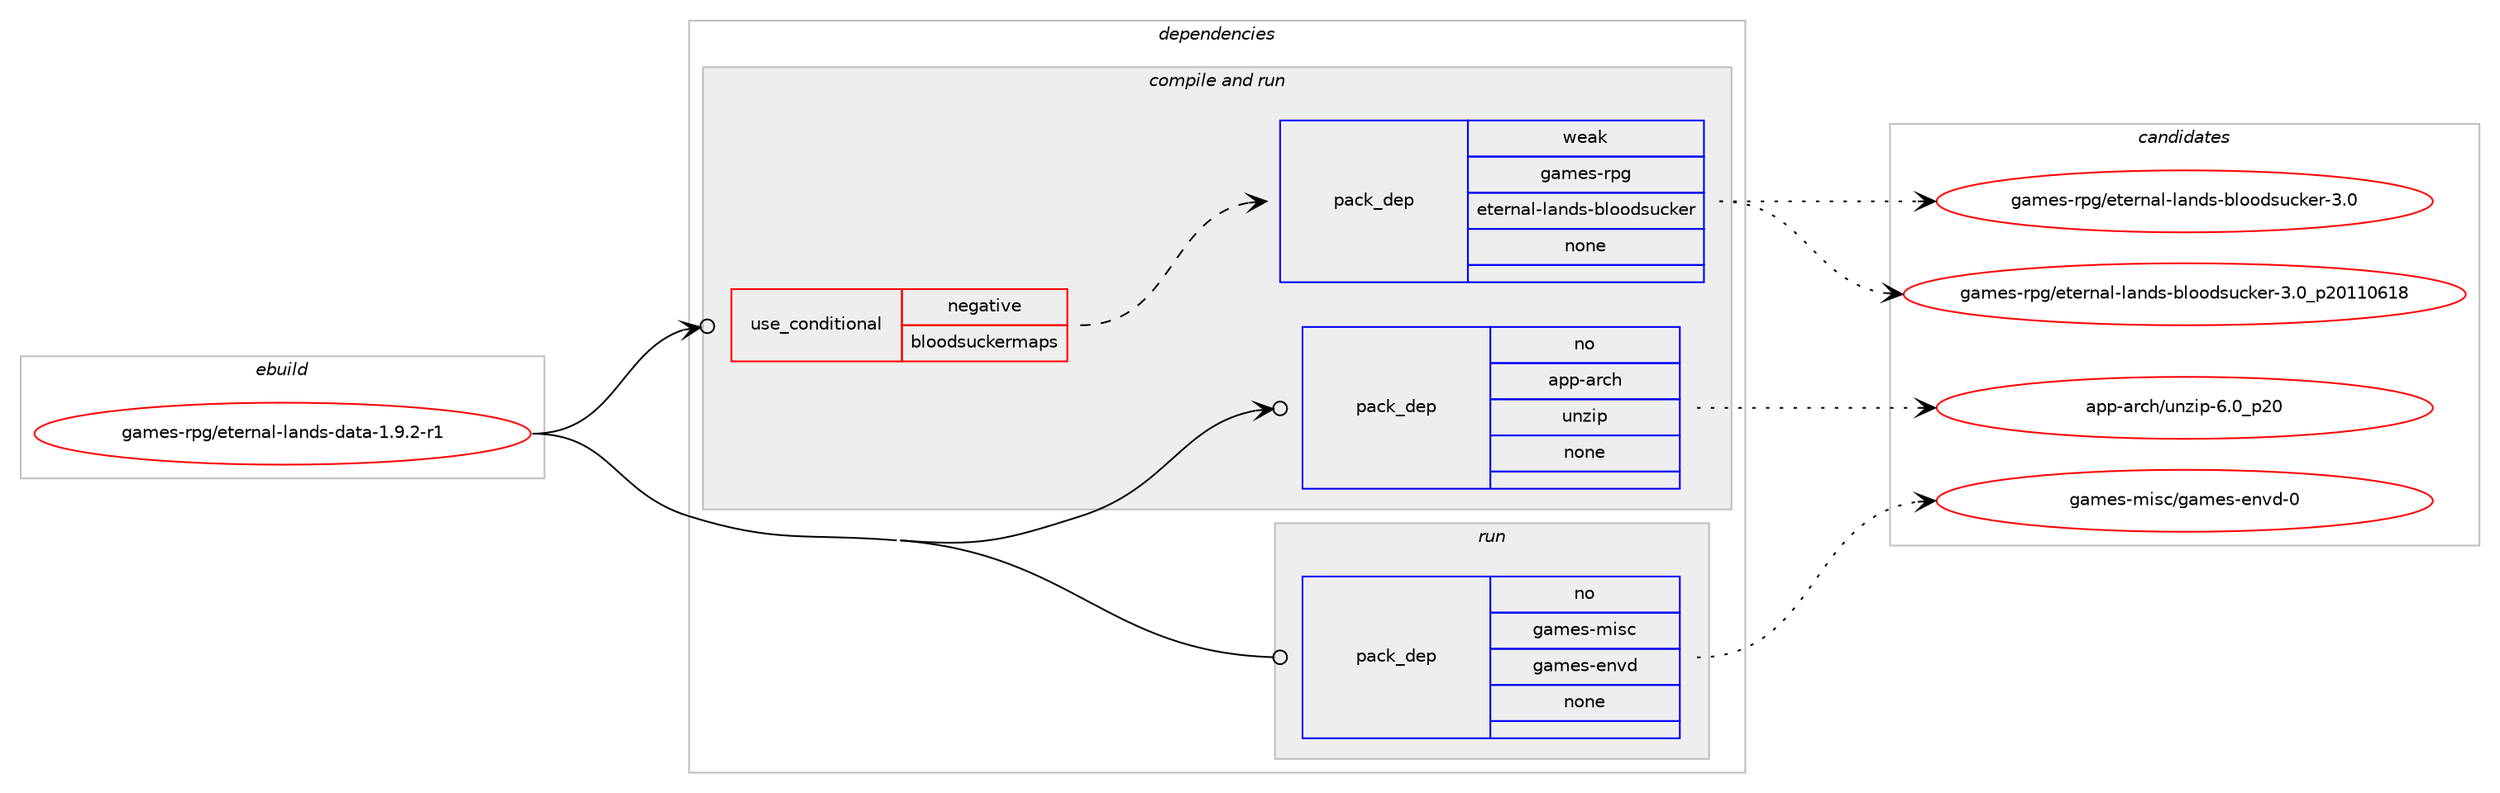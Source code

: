 digraph prolog {

# *************
# Graph options
# *************

newrank=true;
concentrate=true;
compound=true;
graph [rankdir=LR,fontname=Helvetica,fontsize=10,ranksep=1.5];#, ranksep=2.5, nodesep=0.2];
edge  [arrowhead=vee];
node  [fontname=Helvetica,fontsize=10];

# **********
# The ebuild
# **********

subgraph cluster_leftcol {
color=gray;
rank=same;
label=<<i>ebuild</i>>;
id [label="games-rpg/eternal-lands-data-1.9.2-r1", color=red, width=4, href="../games-rpg/eternal-lands-data-1.9.2-r1.svg"];
}

# ****************
# The dependencies
# ****************

subgraph cluster_midcol {
color=gray;
label=<<i>dependencies</i>>;
subgraph cluster_compile {
fillcolor="#eeeeee";
style=filled;
label=<<i>compile</i>>;
}
subgraph cluster_compileandrun {
fillcolor="#eeeeee";
style=filled;
label=<<i>compile and run</i>>;
subgraph cond80937 {
dependency302559 [label=<<TABLE BORDER="0" CELLBORDER="1" CELLSPACING="0" CELLPADDING="4"><TR><TD ROWSPAN="3" CELLPADDING="10">use_conditional</TD></TR><TR><TD>negative</TD></TR><TR><TD>bloodsuckermaps</TD></TR></TABLE>>, shape=none, color=red];
subgraph pack216882 {
dependency302560 [label=<<TABLE BORDER="0" CELLBORDER="1" CELLSPACING="0" CELLPADDING="4" WIDTH="220"><TR><TD ROWSPAN="6" CELLPADDING="30">pack_dep</TD></TR><TR><TD WIDTH="110">weak</TD></TR><TR><TD>games-rpg</TD></TR><TR><TD>eternal-lands-bloodsucker</TD></TR><TR><TD>none</TD></TR><TR><TD></TD></TR></TABLE>>, shape=none, color=blue];
}
dependency302559:e -> dependency302560:w [weight=20,style="dashed",arrowhead="vee"];
}
id:e -> dependency302559:w [weight=20,style="solid",arrowhead="odotvee"];
subgraph pack216883 {
dependency302561 [label=<<TABLE BORDER="0" CELLBORDER="1" CELLSPACING="0" CELLPADDING="4" WIDTH="220"><TR><TD ROWSPAN="6" CELLPADDING="30">pack_dep</TD></TR><TR><TD WIDTH="110">no</TD></TR><TR><TD>app-arch</TD></TR><TR><TD>unzip</TD></TR><TR><TD>none</TD></TR><TR><TD></TD></TR></TABLE>>, shape=none, color=blue];
}
id:e -> dependency302561:w [weight=20,style="solid",arrowhead="odotvee"];
}
subgraph cluster_run {
fillcolor="#eeeeee";
style=filled;
label=<<i>run</i>>;
subgraph pack216884 {
dependency302562 [label=<<TABLE BORDER="0" CELLBORDER="1" CELLSPACING="0" CELLPADDING="4" WIDTH="220"><TR><TD ROWSPAN="6" CELLPADDING="30">pack_dep</TD></TR><TR><TD WIDTH="110">no</TD></TR><TR><TD>games-misc</TD></TR><TR><TD>games-envd</TD></TR><TR><TD>none</TD></TR><TR><TD></TD></TR></TABLE>>, shape=none, color=blue];
}
id:e -> dependency302562:w [weight=20,style="solid",arrowhead="odot"];
}
}

# **************
# The candidates
# **************

subgraph cluster_choices {
rank=same;
color=gray;
label=<<i>candidates</i>>;

subgraph choice216882 {
color=black;
nodesep=1;
choice10397109101115451141121034710111610111411097108451089711010011545981081111111001151179910710111445514648 [label="games-rpg/eternal-lands-bloodsucker-3.0", color=red, width=4,href="../games-rpg/eternal-lands-bloodsucker-3.0.svg"];
choice10397109101115451141121034710111610111411097108451089711010011545981081111111001151179910710111445514648951125048494948544956 [label="games-rpg/eternal-lands-bloodsucker-3.0_p20110618", color=red, width=4,href="../games-rpg/eternal-lands-bloodsucker-3.0_p20110618.svg"];
dependency302560:e -> choice10397109101115451141121034710111610111411097108451089711010011545981081111111001151179910710111445514648:w [style=dotted,weight="100"];
dependency302560:e -> choice10397109101115451141121034710111610111411097108451089711010011545981081111111001151179910710111445514648951125048494948544956:w [style=dotted,weight="100"];
}
subgraph choice216883 {
color=black;
nodesep=1;
choice971121124597114991044711711012210511245544648951125048 [label="app-arch/unzip-6.0_p20", color=red, width=4,href="../app-arch/unzip-6.0_p20.svg"];
dependency302561:e -> choice971121124597114991044711711012210511245544648951125048:w [style=dotted,weight="100"];
}
subgraph choice216884 {
color=black;
nodesep=1;
choice1039710910111545109105115994710397109101115451011101181004548 [label="games-misc/games-envd-0", color=red, width=4,href="../games-misc/games-envd-0.svg"];
dependency302562:e -> choice1039710910111545109105115994710397109101115451011101181004548:w [style=dotted,weight="100"];
}
}

}
